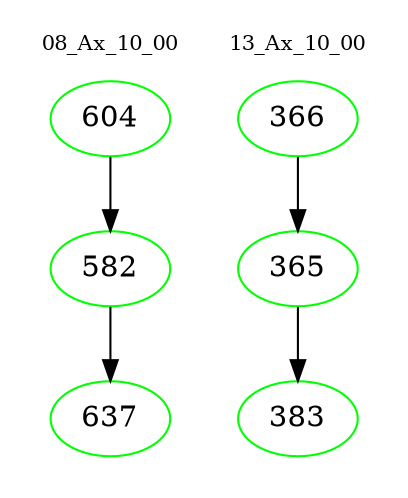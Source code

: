 digraph{
subgraph cluster_0 {
color = white
label = "08_Ax_10_00";
fontsize=10;
T0_604 [label="604", color="green"]
T0_604 -> T0_582 [color="black"]
T0_582 [label="582", color="green"]
T0_582 -> T0_637 [color="black"]
T0_637 [label="637", color="green"]
}
subgraph cluster_1 {
color = white
label = "13_Ax_10_00";
fontsize=10;
T1_366 [label="366", color="green"]
T1_366 -> T1_365 [color="black"]
T1_365 [label="365", color="green"]
T1_365 -> T1_383 [color="black"]
T1_383 [label="383", color="green"]
}
}
